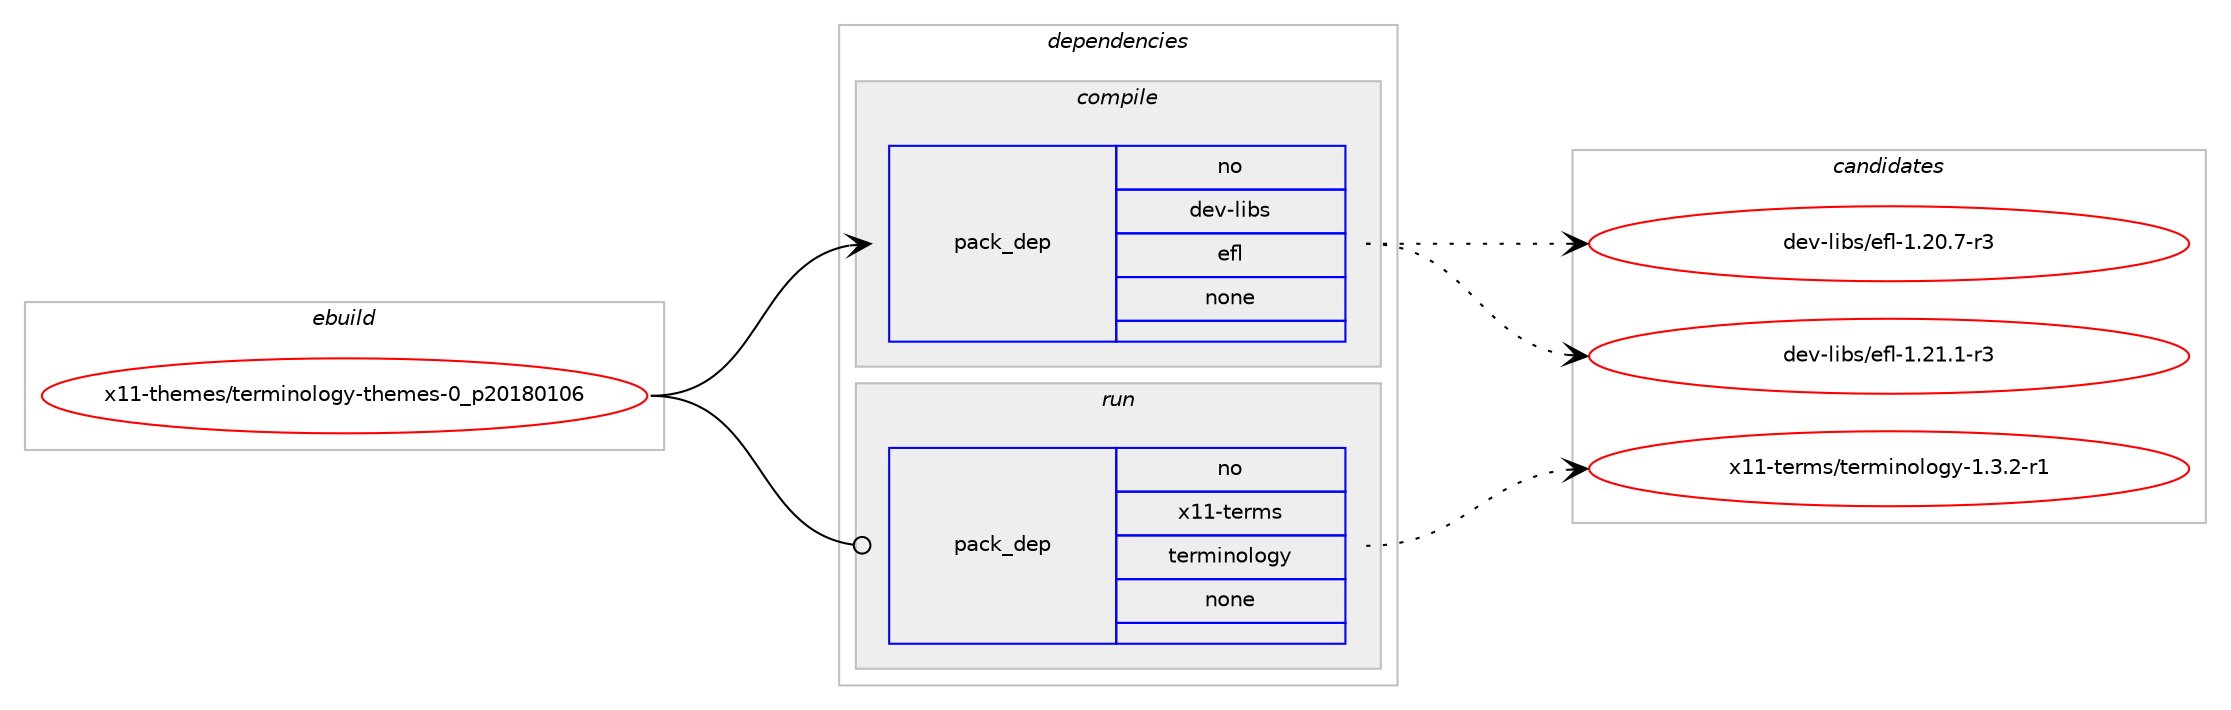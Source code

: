 digraph prolog {

# *************
# Graph options
# *************

newrank=true;
concentrate=true;
compound=true;
graph [rankdir=LR,fontname=Helvetica,fontsize=10,ranksep=1.5];#, ranksep=2.5, nodesep=0.2];
edge  [arrowhead=vee];
node  [fontname=Helvetica,fontsize=10];

# **********
# The ebuild
# **********

subgraph cluster_leftcol {
color=gray;
rank=same;
label=<<i>ebuild</i>>;
id [label="x11-themes/terminology-themes-0_p20180106", color=red, width=4, href="../x11-themes/terminology-themes-0_p20180106.svg"];
}

# ****************
# The dependencies
# ****************

subgraph cluster_midcol {
color=gray;
label=<<i>dependencies</i>>;
subgraph cluster_compile {
fillcolor="#eeeeee";
style=filled;
label=<<i>compile</i>>;
subgraph pack1272409 {
dependency1769477 [label=<<TABLE BORDER="0" CELLBORDER="1" CELLSPACING="0" CELLPADDING="4" WIDTH="220"><TR><TD ROWSPAN="6" CELLPADDING="30">pack_dep</TD></TR><TR><TD WIDTH="110">no</TD></TR><TR><TD>dev-libs</TD></TR><TR><TD>efl</TD></TR><TR><TD>none</TD></TR><TR><TD></TD></TR></TABLE>>, shape=none, color=blue];
}
id:e -> dependency1769477:w [weight=20,style="solid",arrowhead="vee"];
}
subgraph cluster_compileandrun {
fillcolor="#eeeeee";
style=filled;
label=<<i>compile and run</i>>;
}
subgraph cluster_run {
fillcolor="#eeeeee";
style=filled;
label=<<i>run</i>>;
subgraph pack1272410 {
dependency1769478 [label=<<TABLE BORDER="0" CELLBORDER="1" CELLSPACING="0" CELLPADDING="4" WIDTH="220"><TR><TD ROWSPAN="6" CELLPADDING="30">pack_dep</TD></TR><TR><TD WIDTH="110">no</TD></TR><TR><TD>x11-terms</TD></TR><TR><TD>terminology</TD></TR><TR><TD>none</TD></TR><TR><TD></TD></TR></TABLE>>, shape=none, color=blue];
}
id:e -> dependency1769478:w [weight=20,style="solid",arrowhead="odot"];
}
}

# **************
# The candidates
# **************

subgraph cluster_choices {
rank=same;
color=gray;
label=<<i>candidates</i>>;

subgraph choice1272409 {
color=black;
nodesep=1;
choice100101118451081059811547101102108454946504846554511451 [label="dev-libs/efl-1.20.7-r3", color=red, width=4,href="../dev-libs/efl-1.20.7-r3.svg"];
choice100101118451081059811547101102108454946504946494511451 [label="dev-libs/efl-1.21.1-r3", color=red, width=4,href="../dev-libs/efl-1.21.1-r3.svg"];
dependency1769477:e -> choice100101118451081059811547101102108454946504846554511451:w [style=dotted,weight="100"];
dependency1769477:e -> choice100101118451081059811547101102108454946504946494511451:w [style=dotted,weight="100"];
}
subgraph choice1272410 {
color=black;
nodesep=1;
choice120494945116101114109115471161011141091051101111081111031214549465146504511449 [label="x11-terms/terminology-1.3.2-r1", color=red, width=4,href="../x11-terms/terminology-1.3.2-r1.svg"];
dependency1769478:e -> choice120494945116101114109115471161011141091051101111081111031214549465146504511449:w [style=dotted,weight="100"];
}
}

}

